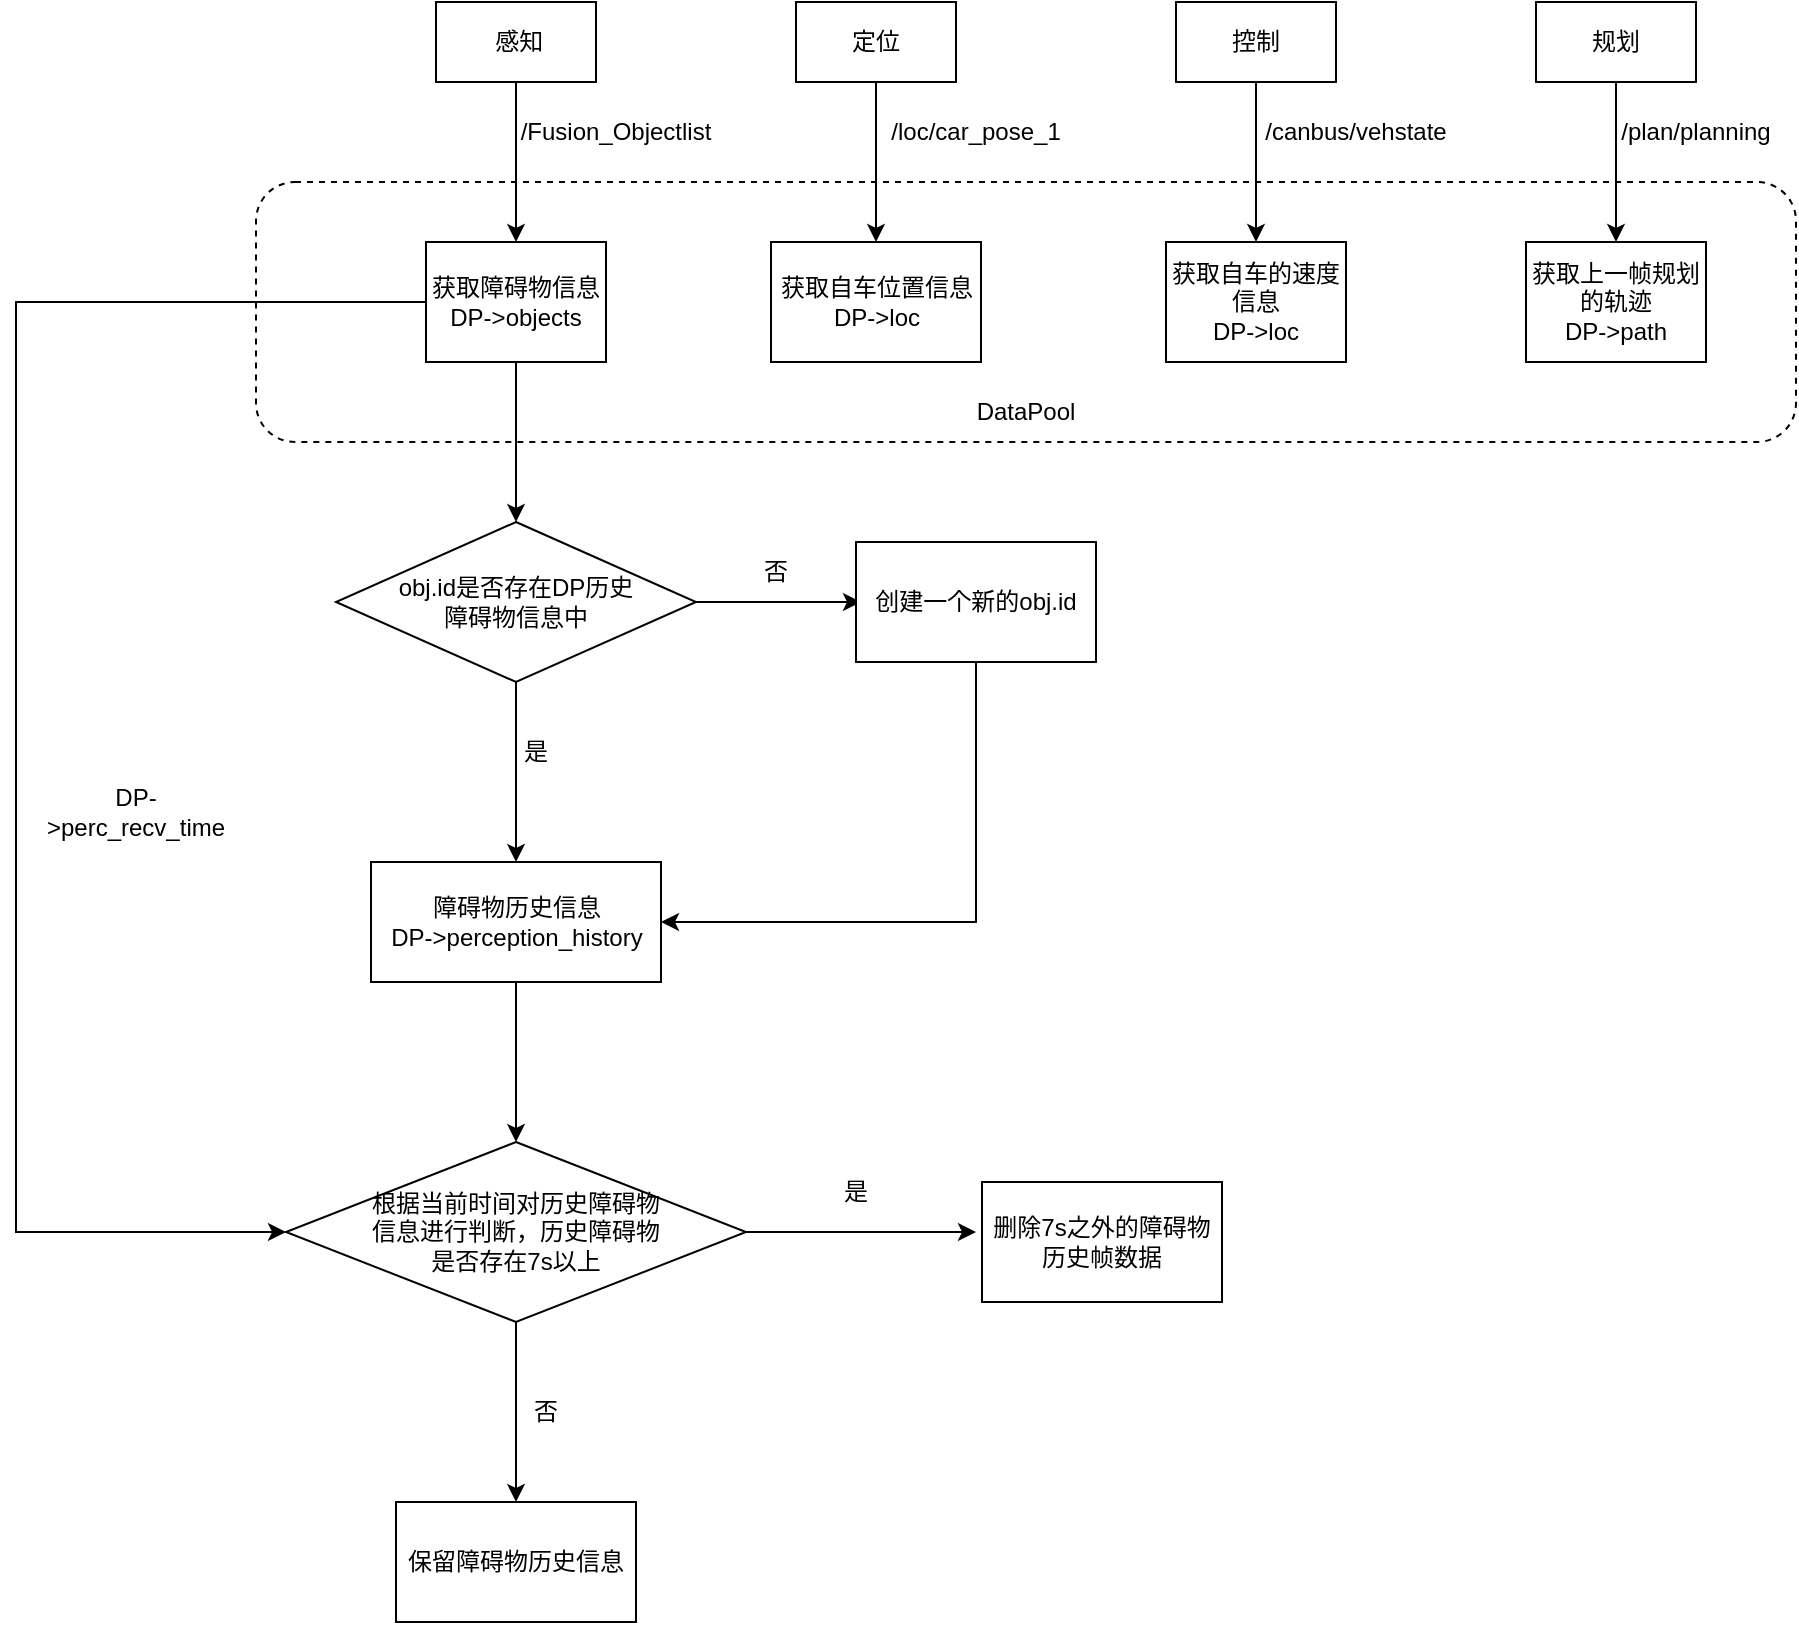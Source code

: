 <mxfile version="16.5.4" type="github">
  <diagram id="YTlDoMuW3tRSth707X6B" name="Page-1">
    <mxGraphModel dx="1355" dy="799" grid="1" gridSize="10" guides="1" tooltips="1" connect="1" arrows="1" fold="1" page="1" pageScale="1" pageWidth="1654" pageHeight="2336" math="0" shadow="0">
      <root>
        <mxCell id="0" />
        <mxCell id="1" parent="0" />
        <mxCell id="mOhh9dbjOjEwTMLcAdjl-1" value="" style="rounded=1;whiteSpace=wrap;html=1;dashed=1;" parent="1" vertex="1">
          <mxGeometry x="590" y="290" width="770" height="130" as="geometry" />
        </mxCell>
        <mxCell id="mOhh9dbjOjEwTMLcAdjl-9" style="edgeStyle=orthogonalEdgeStyle;rounded=0;orthogonalLoop=1;jettySize=auto;html=1;entryX=0.5;entryY=0;entryDx=0;entryDy=0;" parent="1" source="mOhh9dbjOjEwTMLcAdjl-3" target="mOhh9dbjOjEwTMLcAdjl-8" edge="1">
          <mxGeometry relative="1" as="geometry" />
        </mxCell>
        <mxCell id="mOhh9dbjOjEwTMLcAdjl-3" value="&amp;nbsp;感知" style="rounded=0;whiteSpace=wrap;html=1;" parent="1" vertex="1">
          <mxGeometry x="680" y="200" width="80" height="40" as="geometry" />
        </mxCell>
        <mxCell id="mOhh9dbjOjEwTMLcAdjl-14" style="edgeStyle=orthogonalEdgeStyle;rounded=0;orthogonalLoop=1;jettySize=auto;html=1;entryX=0.5;entryY=0;entryDx=0;entryDy=0;" parent="1" source="mOhh9dbjOjEwTMLcAdjl-6" target="mOhh9dbjOjEwTMLcAdjl-12" edge="1">
          <mxGeometry relative="1" as="geometry" />
        </mxCell>
        <mxCell id="mOhh9dbjOjEwTMLcAdjl-6" value="控制" style="rounded=0;whiteSpace=wrap;html=1;" parent="1" vertex="1">
          <mxGeometry x="1050" y="200" width="80" height="40" as="geometry" />
        </mxCell>
        <mxCell id="mOhh9dbjOjEwTMLcAdjl-13" style="edgeStyle=orthogonalEdgeStyle;rounded=0;orthogonalLoop=1;jettySize=auto;html=1;entryX=0.5;entryY=0;entryDx=0;entryDy=0;" parent="1" source="mOhh9dbjOjEwTMLcAdjl-7" target="mOhh9dbjOjEwTMLcAdjl-11" edge="1">
          <mxGeometry relative="1" as="geometry" />
        </mxCell>
        <mxCell id="mOhh9dbjOjEwTMLcAdjl-7" value="定位" style="rounded=0;whiteSpace=wrap;html=1;" parent="1" vertex="1">
          <mxGeometry x="860" y="200" width="80" height="40" as="geometry" />
        </mxCell>
        <mxCell id="yi_OoOEmuRbx4p4u0S4G-3" style="edgeStyle=orthogonalEdgeStyle;rounded=0;orthogonalLoop=1;jettySize=auto;html=1;" parent="1" source="mOhh9dbjOjEwTMLcAdjl-8" target="yi_OoOEmuRbx4p4u0S4G-4" edge="1">
          <mxGeometry relative="1" as="geometry">
            <mxPoint x="720" y="450" as="targetPoint" />
          </mxGeometry>
        </mxCell>
        <mxCell id="yi_OoOEmuRbx4p4u0S4G-14" style="edgeStyle=orthogonalEdgeStyle;rounded=0;orthogonalLoop=1;jettySize=auto;html=1;entryX=0;entryY=0.5;entryDx=0;entryDy=0;" parent="1" source="mOhh9dbjOjEwTMLcAdjl-8" target="yi_OoOEmuRbx4p4u0S4G-17" edge="1">
          <mxGeometry relative="1" as="geometry">
            <mxPoint x="550" y="820" as="targetPoint" />
            <Array as="points">
              <mxPoint x="470" y="350" />
              <mxPoint x="470" y="815" />
            </Array>
          </mxGeometry>
        </mxCell>
        <mxCell id="mOhh9dbjOjEwTMLcAdjl-8" value="获取障碍物信息&lt;br&gt;DP-&amp;gt;objects" style="rounded=0;whiteSpace=wrap;html=1;" parent="1" vertex="1">
          <mxGeometry x="675" y="320" width="90" height="60" as="geometry" />
        </mxCell>
        <mxCell id="mOhh9dbjOjEwTMLcAdjl-10" value="/Fusion_Objectlist " style="text;html=1;strokeColor=none;fillColor=none;align=center;verticalAlign=middle;whiteSpace=wrap;rounded=0;dashed=1;" parent="1" vertex="1">
          <mxGeometry x="740" y="250" width="60" height="30" as="geometry" />
        </mxCell>
        <mxCell id="mOhh9dbjOjEwTMLcAdjl-11" value="获取自车位置信息&lt;br&gt;DP-&amp;gt;loc" style="rounded=0;whiteSpace=wrap;html=1;" parent="1" vertex="1">
          <mxGeometry x="847.5" y="320" width="105" height="60" as="geometry" />
        </mxCell>
        <mxCell id="mOhh9dbjOjEwTMLcAdjl-12" value="获取自车的速度信息&lt;br&gt;DP-&amp;gt;loc" style="rounded=0;whiteSpace=wrap;html=1;" parent="1" vertex="1">
          <mxGeometry x="1045" y="320" width="90" height="60" as="geometry" />
        </mxCell>
        <mxCell id="mOhh9dbjOjEwTMLcAdjl-15" value="/loc/car_pose_1 " style="text;html=1;strokeColor=none;fillColor=none;align=center;verticalAlign=middle;whiteSpace=wrap;rounded=0;dashed=1;" parent="1" vertex="1">
          <mxGeometry x="920" y="250" width="60" height="30" as="geometry" />
        </mxCell>
        <mxCell id="mOhh9dbjOjEwTMLcAdjl-16" value="/canbus/vehstate " style="text;html=1;strokeColor=none;fillColor=none;align=center;verticalAlign=middle;whiteSpace=wrap;rounded=0;dashed=1;" parent="1" vertex="1">
          <mxGeometry x="1090" y="250" width="100" height="30" as="geometry" />
        </mxCell>
        <mxCell id="mOhh9dbjOjEwTMLcAdjl-18" value="DataPool" style="text;html=1;strokeColor=none;fillColor=none;align=center;verticalAlign=middle;whiteSpace=wrap;rounded=0;dashed=1;" parent="1" vertex="1">
          <mxGeometry x="945" y="390" width="60" height="30" as="geometry" />
        </mxCell>
        <mxCell id="mOhh9dbjOjEwTMLcAdjl-22" style="edgeStyle=orthogonalEdgeStyle;rounded=0;orthogonalLoop=1;jettySize=auto;html=1;entryX=0.5;entryY=0;entryDx=0;entryDy=0;" parent="1" source="mOhh9dbjOjEwTMLcAdjl-20" target="mOhh9dbjOjEwTMLcAdjl-21" edge="1">
          <mxGeometry relative="1" as="geometry" />
        </mxCell>
        <mxCell id="mOhh9dbjOjEwTMLcAdjl-20" value="规划" style="rounded=0;whiteSpace=wrap;html=1;" parent="1" vertex="1">
          <mxGeometry x="1230" y="200" width="80" height="40" as="geometry" />
        </mxCell>
        <mxCell id="mOhh9dbjOjEwTMLcAdjl-21" value="获取上一帧规划的轨迹&lt;br&gt;DP-&amp;gt;path" style="rounded=0;whiteSpace=wrap;html=1;" parent="1" vertex="1">
          <mxGeometry x="1225" y="320" width="90" height="60" as="geometry" />
        </mxCell>
        <mxCell id="mOhh9dbjOjEwTMLcAdjl-23" value="/plan/planning " style="text;html=1;strokeColor=none;fillColor=none;align=center;verticalAlign=middle;whiteSpace=wrap;rounded=0;dashed=1;" parent="1" vertex="1">
          <mxGeometry x="1260" y="250" width="100" height="30" as="geometry" />
        </mxCell>
        <mxCell id="yi_OoOEmuRbx4p4u0S4G-13" style="edgeStyle=orthogonalEdgeStyle;rounded=0;orthogonalLoop=1;jettySize=auto;html=1;" parent="1" source="yi_OoOEmuRbx4p4u0S4G-2" edge="1">
          <mxGeometry relative="1" as="geometry">
            <mxPoint x="720" y="770" as="targetPoint" />
          </mxGeometry>
        </mxCell>
        <mxCell id="yi_OoOEmuRbx4p4u0S4G-2" value="障碍物历史信息&lt;br&gt;DP-&amp;gt;perception_history" style="rounded=0;whiteSpace=wrap;html=1;" parent="1" vertex="1">
          <mxGeometry x="647.5" y="630" width="145" height="60" as="geometry" />
        </mxCell>
        <mxCell id="yi_OoOEmuRbx4p4u0S4G-5" style="edgeStyle=orthogonalEdgeStyle;rounded=0;orthogonalLoop=1;jettySize=auto;html=1;entryX=0.5;entryY=0;entryDx=0;entryDy=0;" parent="1" source="yi_OoOEmuRbx4p4u0S4G-4" target="yi_OoOEmuRbx4p4u0S4G-2" edge="1">
          <mxGeometry relative="1" as="geometry" />
        </mxCell>
        <mxCell id="yi_OoOEmuRbx4p4u0S4G-8" style="edgeStyle=orthogonalEdgeStyle;rounded=0;orthogonalLoop=1;jettySize=auto;html=1;" parent="1" source="yi_OoOEmuRbx4p4u0S4G-4" edge="1">
          <mxGeometry relative="1" as="geometry">
            <mxPoint x="892.5" y="500" as="targetPoint" />
          </mxGeometry>
        </mxCell>
        <mxCell id="yi_OoOEmuRbx4p4u0S4G-4" value="&lt;div&gt;obj.id是否存在DP历史&lt;/div&gt;&lt;div&gt;障碍物信息中&lt;br&gt;&lt;/div&gt;" style="rhombus;whiteSpace=wrap;html=1;" parent="1" vertex="1">
          <mxGeometry x="630" y="460" width="180" height="80" as="geometry" />
        </mxCell>
        <mxCell id="yi_OoOEmuRbx4p4u0S4G-6" value="是" style="text;html=1;strokeColor=none;fillColor=none;align=center;verticalAlign=middle;whiteSpace=wrap;rounded=0;" parent="1" vertex="1">
          <mxGeometry x="700" y="560" width="60" height="30" as="geometry" />
        </mxCell>
        <mxCell id="yi_OoOEmuRbx4p4u0S4G-10" value="否" style="text;html=1;strokeColor=none;fillColor=none;align=center;verticalAlign=middle;whiteSpace=wrap;rounded=0;" parent="1" vertex="1">
          <mxGeometry x="820" y="470" width="60" height="30" as="geometry" />
        </mxCell>
        <mxCell id="yi_OoOEmuRbx4p4u0S4G-12" style="edgeStyle=orthogonalEdgeStyle;rounded=0;orthogonalLoop=1;jettySize=auto;html=1;entryX=1;entryY=0.5;entryDx=0;entryDy=0;" parent="1" source="yi_OoOEmuRbx4p4u0S4G-11" target="yi_OoOEmuRbx4p4u0S4G-2" edge="1">
          <mxGeometry relative="1" as="geometry">
            <Array as="points">
              <mxPoint x="950" y="660" />
            </Array>
          </mxGeometry>
        </mxCell>
        <mxCell id="yi_OoOEmuRbx4p4u0S4G-11" value="创建一个新的obj.id" style="rounded=0;whiteSpace=wrap;html=1;" parent="1" vertex="1">
          <mxGeometry x="890" y="470" width="120" height="60" as="geometry" />
        </mxCell>
        <mxCell id="yi_OoOEmuRbx4p4u0S4G-15" value="DP-&amp;gt;perc_recv_time" style="text;html=1;strokeColor=none;fillColor=none;align=center;verticalAlign=middle;whiteSpace=wrap;rounded=0;" parent="1" vertex="1">
          <mxGeometry x="500" y="590" width="60" height="30" as="geometry" />
        </mxCell>
        <mxCell id="yi_OoOEmuRbx4p4u0S4G-18" style="edgeStyle=orthogonalEdgeStyle;rounded=0;orthogonalLoop=1;jettySize=auto;html=1;" parent="1" source="yi_OoOEmuRbx4p4u0S4G-17" edge="1">
          <mxGeometry relative="1" as="geometry">
            <mxPoint x="950" y="815" as="targetPoint" />
          </mxGeometry>
        </mxCell>
        <mxCell id="yi_OoOEmuRbx4p4u0S4G-23" style="edgeStyle=orthogonalEdgeStyle;rounded=0;orthogonalLoop=1;jettySize=auto;html=1;" parent="1" source="yi_OoOEmuRbx4p4u0S4G-17" edge="1">
          <mxGeometry relative="1" as="geometry">
            <mxPoint x="720" y="950" as="targetPoint" />
          </mxGeometry>
        </mxCell>
        <mxCell id="yi_OoOEmuRbx4p4u0S4G-17" value="&lt;div&gt;根据当前时间对历史障碍物&lt;/div&gt;&lt;div&gt;信息进行判断，历史障碍物&lt;/div&gt;&lt;div&gt;是否存在7s以上&lt;br&gt;&lt;/div&gt;" style="rhombus;whiteSpace=wrap;html=1;" parent="1" vertex="1">
          <mxGeometry x="605" y="770" width="230" height="90" as="geometry" />
        </mxCell>
        <mxCell id="yi_OoOEmuRbx4p4u0S4G-20" value="是" style="text;html=1;strokeColor=none;fillColor=none;align=center;verticalAlign=middle;whiteSpace=wrap;rounded=0;" parent="1" vertex="1">
          <mxGeometry x="860" y="780" width="60" height="30" as="geometry" />
        </mxCell>
        <mxCell id="yi_OoOEmuRbx4p4u0S4G-22" value="&lt;div&gt;删除7s之外的障碍物&lt;/div&gt;&lt;div&gt;历史帧数据&lt;br&gt;&lt;/div&gt;" style="rounded=0;whiteSpace=wrap;html=1;" parent="1" vertex="1">
          <mxGeometry x="953" y="790" width="120" height="60" as="geometry" />
        </mxCell>
        <mxCell id="yi_OoOEmuRbx4p4u0S4G-24" value="否" style="text;html=1;strokeColor=none;fillColor=none;align=center;verticalAlign=middle;whiteSpace=wrap;rounded=0;" parent="1" vertex="1">
          <mxGeometry x="705" y="890" width="60" height="30" as="geometry" />
        </mxCell>
        <mxCell id="yi_OoOEmuRbx4p4u0S4G-25" value="保留障碍物历史信息" style="rounded=0;whiteSpace=wrap;html=1;" parent="1" vertex="1">
          <mxGeometry x="660" y="950" width="120" height="60" as="geometry" />
        </mxCell>
      </root>
    </mxGraphModel>
  </diagram>
</mxfile>
